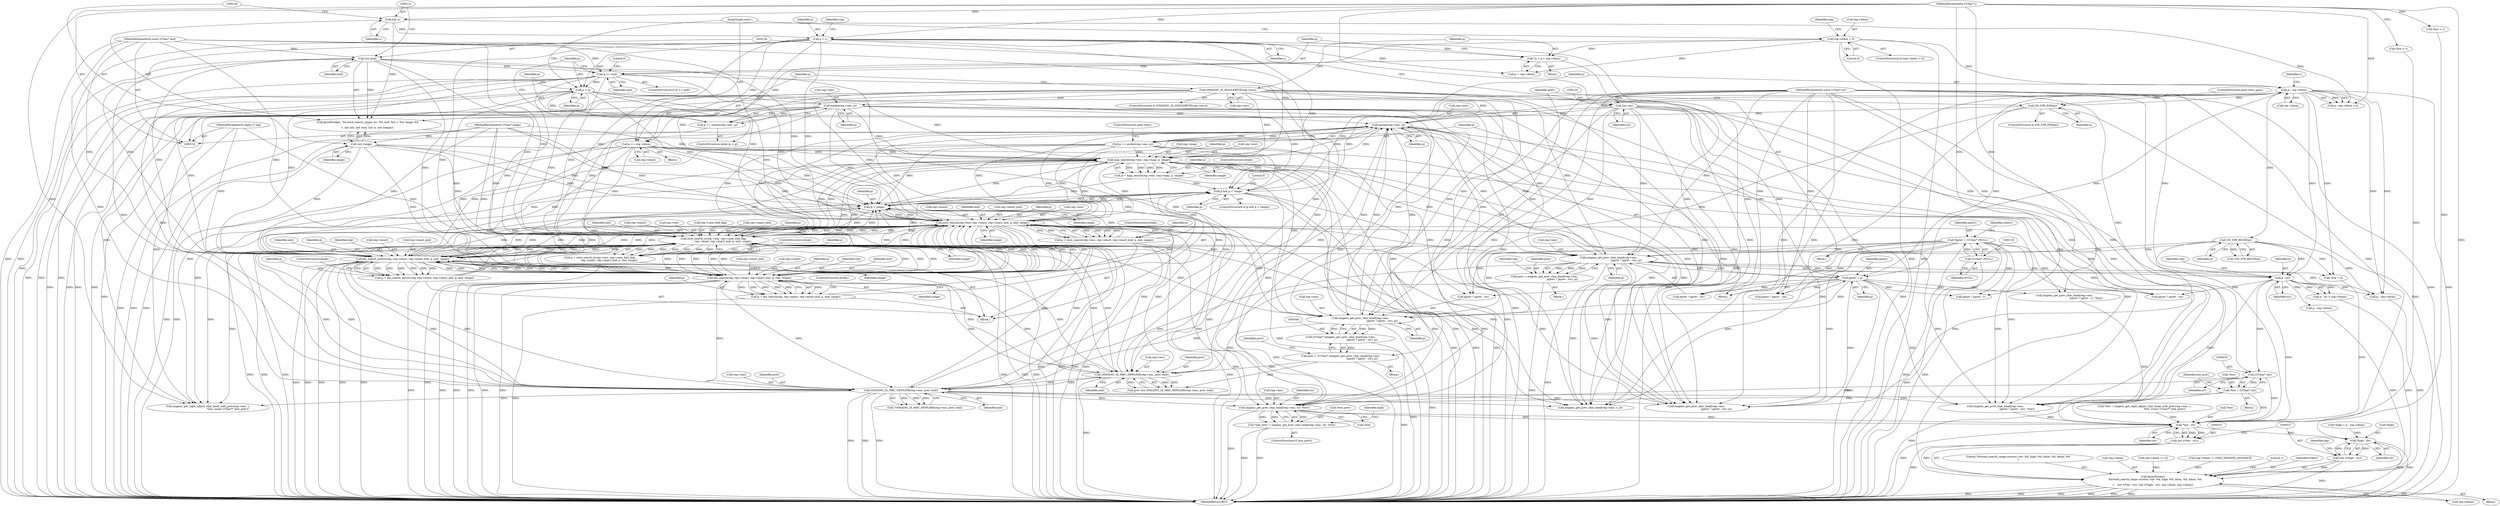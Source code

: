 digraph "0_oniguruma_b690371bbf97794b4a1d3f295d4fb9a8b05d402d@pointer" {
"1000429" [label="(Call,(UChar* )str)"];
"1000419" [label="(Call,p - str)"];
"1000279" [label="(Call,p - reg->dmin)"];
"1000271" [label="(Call,p && p < range)"];
"1000258" [label="(Call,p = map_search(reg->enc, reg->map, p, range))"];
"1000260" [label="(Call,map_search(reg->enc, reg->map, p, range))"];
"1000292" [label="(Call,enclen(reg->enc, p))"];
"1000193" [label="(Call,slow_search(reg->enc, reg->exact, reg->exact_end, p, end, range))"];
"1000179" [label="(Call,enclen(reg->enc, p))"];
"1000147" [label="(Call,ONIGENC_IS_SINGLEBYTE(reg->enc))"];
"1000174" [label="(Call,p < q)"];
"1000177" [label="(Call,p += enclen(reg->enc, p))"];
"1000136" [label="(Call,p = s)"];
"1000130" [label="(Call,(int )s)"];
"1000108" [label="(MethodParameterIn,UChar* s)"];
"1000168" [label="(Call,q >= end)"];
"1000160" [label="(Call,*q = p + reg->dmin)"];
"1000140" [label="(Call,reg->dmin > 0)"];
"1000127" [label="(Call,(int )end)"];
"1000107" [label="(MethodParameterIn,const UChar* end)"];
"1000210" [label="(Call,slow_search_ic(reg->enc, reg->case_fold_flag,\n                       reg->exact, reg->exact_end, p, end, range))"];
"1000245" [label="(Call,bm_search_notrev(reg, reg->exact, reg->exact_end, p, end, range))"];
"1000230" [label="(Call,bm_search(reg, reg->exact, reg->exact_end, p, end, range))"];
"1000105" [label="(MethodParameterIn,regex_t* reg)"];
"1000290" [label="(Call,p += enclen(reg->enc, p))"];
"1000152" [label="(Call,p += reg->dmin)"];
"1000328" [label="(Call,ONIGENC_IS_MBC_NEWLINE(reg->enc, prev, end))"];
"1000317" [label="(Call,onigenc_get_prev_char_head(reg->enc,\n                                            (pprev ? pprev : str), p))"];
"1000116" [label="(Call,*pprev = (UChar* )NULL)"];
"1000118" [label="(Call,(UChar* )NULL)"];
"1000287" [label="(Call,pprev = p)"];
"1000338" [label="(Call,ON_STR_END(p))"];
"1000345" [label="(Call,onigenc_get_prev_char_head(reg->enc,\n                                                     (pprev ? pprev : str), p))"];
"1000124" [label="(Call,(int )str)"];
"1000106" [label="(MethodParameterIn,const UChar* str)"];
"1000312" [label="(Call,ON_STR_BEGIN(p))"];
"1000315" [label="(Call,prev = onigenc_get_prev_char_head(reg->enc,\n                                            (pprev ? pprev : str), p))"];
"1000357" [label="(Call,ONIGENC_IS_MBC_NEWLINE(reg->enc, prev, end))"];
"1000341" [label="(Call,prev = (UChar* )onigenc_get_prev_char_head(reg->enc,\n                                                     (pprev ? pprev : str), p))"];
"1000343" [label="(Call,(UChar* )onigenc_get_prev_char_head(reg->enc,\n                                                     (pprev ? pprev : str), p))"];
"1000273" [label="(Call,p < range)"];
"1000208" [label="(Call,p = slow_search_ic(reg->enc, reg->case_fold_flag,\n                       reg->exact, reg->exact_end, p, end, range))"];
"1000228" [label="(Call,p = bm_search(reg, reg->exact, reg->exact_end, p, end, range))"];
"1000243" [label="(Call,p = bm_search_notrev(reg, reg->exact, reg->exact_end, p, end, range))"];
"1000191" [label="(Call,p = slow_search(reg->enc, reg->exact, reg->exact_end, p, end, range))"];
"1000133" [label="(Call,(int )range)"];
"1000109" [label="(MethodParameterIn,UChar* range)"];
"1000426" [label="(Call,*low = (UChar* )str)"];
"1000437" [label="(Call,onigenc_get_prev_char_head(reg->enc, str, *low))"];
"1000434" [label="(Call,*low_prev = onigenc_get_prev_char_head(reg->enc, str, *low))"];
"1000522" [label="(Call,*low - str)"];
"1000520" [label="(Call,(int )(*low - str))"];
"1000517" [label="(Call,fprintf(stderr,\n    \"forward_search_range success: low: %d, high: %d, dmin: %d, dmax: %d\n\",\n\t    (int )(*low - str), (int )(*high - str), reg->dmin, reg->dmax))"];
"1000528" [label="(Call,*high - str)"];
"1000526" [label="(Call,(int )(*high - str))"];
"1000108" [label="(MethodParameterIn,UChar* s)"];
"1000365" [label="(ControlStructure,goto retry_gate;)"];
"1000189" [label="(Block,)"];
"1000519" [label="(Literal,\"forward_search_range success: low: %d, high: %d, dmin: %d, dmax: %d\n\")"];
"1000382" [label="(Call,*low > s)"];
"1000109" [label="(MethodParameterIn,UChar* range)"];
"1000482" [label="(Call,onigenc_get_prev_char_head(reg->enc,\n                                                     (pprev ? pprev : s), *low))"];
"1000274" [label="(Identifier,p)"];
"1000117" [label="(Identifier,pprev)"];
"1000509" [label="(Call,*high = p - reg->dmin)"];
"1000243" [label="(Call,p = bm_search_notrev(reg, reg->exact, reg->exact_end, p, end, range))"];
"1000235" [label="(Call,reg->exact_end)"];
"1000340" [label="(Block,)"];
"1000197" [label="(Call,reg->exact)"];
"1000288" [label="(Identifier,pprev)"];
"1000533" [label="(Identifier,reg)"];
"1000120" [label="(Identifier,NULL)"];
"1000180" [label="(Call,reg->enc)"];
"1000449" [label="(Call,p - reg->dmax)"];
"1000127" [label="(Call,(int )end)"];
"1000526" [label="(Call,(int )(*high - str))"];
"1000293" [label="(Call,reg->enc)"];
"1000362" [label="(Identifier,end)"];
"1000230" [label="(Call,bm_search(reg, reg->exact, reg->exact_end, p, end, range))"];
"1000191" [label="(Call,p = slow_search(reg->enc, reg->exact, reg->exact_end, p, end, range))"];
"1000528" [label="(Call,*high - str)"];
"1000254" [label="(Identifier,end)"];
"1000137" [label="(Identifier,p)"];
"1000176" [label="(Identifier,q)"];
"1000345" [label="(Call,onigenc_get_prev_char_head(reg->enc,\n                                                     (pprev ? pprev : str), p))"];
"1000175" [label="(Identifier,p)"];
"1000161" [label="(Identifier,q)"];
"1000158" [label="(Block,)"];
"1000532" [label="(Call,reg->dmin)"];
"1000313" [label="(Identifier,p)"];
"1000403" [label="(Call,pprev ? pprev : str)"];
"1000271" [label="(Call,p && p < range)"];
"1000330" [label="(Identifier,reg)"];
"1000139" [label="(ControlStructure,if (reg->dmin > 0))"];
"1000122" [label="(Identifier,stderr)"];
"1000154" [label="(Call,reg->dmin)"];
"1000162" [label="(Call,p + reg->dmin)"];
"1000314" [label="(Block,)"];
"1000517" [label="(Call,fprintf(stderr,\n    \"forward_search_range success: low: %d, high: %d, dmin: %d, dmax: %d\n\",\n\t    (int )(*low - str), (int )(*high - str), reg->dmin, reg->dmax))"];
"1000153" [label="(Identifier,p)"];
"1000290" [label="(Call,p += enclen(reg->enc, p))"];
"1000285" [label="(Block,)"];
"1000361" [label="(Identifier,prev)"];
"1000433" [label="(Identifier,low_prev)"];
"1000116" [label="(Call,*pprev = (UChar* )NULL)"];
"1000226" [label="(ControlStructure,break;)"];
"1000542" [label="(MethodReturn,RET)"];
"1000206" [label="(ControlStructure,break;)"];
"1000418" [label="(Call,p - str < reg->dmax)"];
"1000437" [label="(Call,onigenc_get_prev_char_head(reg->enc, str, *low))"];
"1000455" [label="(Call,*low > s)"];
"1000204" [label="(Identifier,end)"];
"1000179" [label="(Call,enclen(reg->enc, p))"];
"1000421" [label="(Identifier,str)"];
"1000232" [label="(Call,reg->exact)"];
"1000435" [label="(Call,*low_prev)"];
"1000136" [label="(Call,p = s)"];
"1000297" [label="(ControlStructure,goto retry;)"];
"1000356" [label="(Identifier,prev)"];
"1000144" [label="(Literal,0)"];
"1000275" [label="(Identifier,range)"];
"1000205" [label="(Identifier,range)"];
"1000174" [label="(Call,p < q)"];
"1000253" [label="(Identifier,p)"];
"1000311" [label="(Call,!ON_STR_BEGIN(p))"];
"1000256" [label="(ControlStructure,break;)"];
"1000178" [label="(Identifier,p)"];
"1000118" [label="(Call,(UChar* )NULL)"];
"1000255" [label="(Identifier,range)"];
"1000173" [label="(ControlStructure,while (p < q))"];
"1000432" [label="(ControlStructure,if (low_prev))"];
"1000346" [label="(Call,reg->enc)"];
"1000531" [label="(Identifier,str)"];
"1000541" [label="(Literal,0)"];
"1000147" [label="(Call,ONIGENC_IS_SINGLEBYTE(reg->enc))"];
"1000434" [label="(Call,*low_prev = onigenc_get_prev_char_head(reg->enc, str, *low))"];
"1000389" [label="(Call,onigenc_get_prev_char_head(reg->enc, s, p))"];
"1000200" [label="(Call,reg->exact_end)"];
"1000349" [label="(Call,pprev ? pprev : str)"];
"1000246" [label="(Identifier,reg)"];
"1000238" [label="(Identifier,p)"];
"1000224" [label="(Identifier,end)"];
"1000172" [label="(Literal,0)"];
"1000259" [label="(Identifier,p)"];
"1000217" [label="(Call,reg->exact)"];
"1000499" [label="(Call,onigenc_get_prev_char_head(reg->enc,\n                                                     (pprev ? pprev : str), *low))"];
"1000231" [label="(Identifier,reg)"];
"1000353" [label="(Identifier,p)"];
"1000535" [label="(Call,reg->dmax)"];
"1000280" [label="(Identifier,p)"];
"1000209" [label="(Identifier,p)"];
"1000329" [label="(Call,reg->enc)"];
"1000357" [label="(Call,ONIGENC_IS_MBC_NEWLINE(reg->enc, prev, end))"];
"1000169" [label="(Identifier,q)"];
"1000160" [label="(Call,*q = p + reg->dmin)"];
"1000126" [label="(Identifier,str)"];
"1000132" [label="(Identifier,s)"];
"1000105" [label="(MethodParameterIn,regex_t* reg)"];
"1000140" [label="(Call,reg->dmin > 0)"];
"1000438" [label="(Call,reg->enc)"];
"1000292" [label="(Call,enclen(reg->enc, p))"];
"1000268" [label="(Identifier,range)"];
"1000130" [label="(Call,(int )s)"];
"1000184" [label="(JumpTarget,retry:)"];
"1000529" [label="(Call,*high)"];
"1000312" [label="(Call,ON_STR_BEGIN(p))"];
"1000142" [label="(Identifier,reg)"];
"1000463" [label="(Call,onigenc_get_right_adjust_char_head_with_prev(reg->enc, s,\n                                                 *low, (const UChar** )low_prev))"];
"1000279" [label="(Call,p - reg->dmin)"];
"1000355" [label="(Call,prev && ONIGENC_IS_MBC_NEWLINE(reg->enc, prev, end))"];
"1000244" [label="(Identifier,p)"];
"1000368" [label="(Call,reg->dmax == 0)"];
"1000106" [label="(MethodParameterIn,const UChar* str)"];
"1000486" [label="(Call,pprev ? pprev : s)"];
"1000151" [label="(Block,)"];
"1000332" [label="(Identifier,prev)"];
"1000315" [label="(Call,prev = onigenc_get_prev_char_head(reg->enc,\n                                            (pprev ? pprev : str), p))"];
"1000264" [label="(Call,reg->map)"];
"1000425" [label="(Block,)"];
"1000325" [label="(Identifier,p)"];
"1000270" [label="(ControlStructure,if (p && p < range))"];
"1000426" [label="(Call,*low = (UChar* )str)"];
"1000240" [label="(Identifier,range)"];
"1000133" [label="(Call,(int )range)"];
"1000113" [label="(Block,)"];
"1000141" [label="(Call,reg->dmin)"];
"1000193" [label="(Call,slow_search(reg->enc, reg->exact, reg->exact_end, p, end, range))"];
"1000431" [label="(Identifier,str)"];
"1000328" [label="(Call,ONIGENC_IS_MBC_NEWLINE(reg->enc, prev, end))"];
"1000511" [label="(Identifier,high)"];
"1000520" [label="(Call,(int )(*low - str))"];
"1000129" [label="(Identifier,end)"];
"1000276" [label="(Block,)"];
"1000411" [label="(Call,reg->dmax != ONIG_INFINITE_DISTANCE)"];
"1000208" [label="(Call,p = slow_search_ic(reg->enc, reg->case_fold_flag,\n                       reg->exact, reg->exact_end, p, end, range))"];
"1000342" [label="(Identifier,prev)"];
"1000419" [label="(Call,p - str)"];
"1000211" [label="(Call,reg->enc)"];
"1000272" [label="(Identifier,p)"];
"1000241" [label="(ControlStructure,break;)"];
"1000239" [label="(Identifier,end)"];
"1000192" [label="(Identifier,p)"];
"1000183" [label="(Identifier,p)"];
"1000210" [label="(Call,slow_search_ic(reg->enc, reg->case_fold_flag,\n                       reg->exact, reg->exact_end, p, end, range))"];
"1000317" [label="(Call,onigenc_get_prev_char_head(reg->enc,\n                                            (pprev ? pprev : str), p))"];
"1000442" [label="(Call,*low)"];
"1000107" [label="(MethodParameterIn,const UChar* end)"];
"1000214" [label="(Call,reg->case_fold_flag)"];
"1000203" [label="(Identifier,p)"];
"1000177" [label="(Call,p += enclen(reg->enc, p))"];
"1000423" [label="(Identifier,reg)"];
"1000296" [label="(Identifier,p)"];
"1000316" [label="(Identifier,prev)"];
"1000429" [label="(Call,(UChar* )str)"];
"1000460" [label="(Call,*low = onigenc_get_right_adjust_char_head_with_prev(reg->enc, s,\n                                                 *low, (const UChar** )low_prev))"];
"1000338" [label="(Call,ON_STR_END(p))"];
"1000146" [label="(ControlStructure,if (ONIGENC_IS_SINGLEBYTE(reg->enc)))"];
"1000399" [label="(Call,onigenc_get_prev_char_head(reg->enc,\n                                                 (pprev ? pprev : str), p))"];
"1000420" [label="(Identifier,p)"];
"1000503" [label="(Call,pprev ? pprev : str)"];
"1000327" [label="(Call,!ONIGENC_IS_MBC_NEWLINE(reg->enc, prev, end))"];
"1000343" [label="(Call,(UChar* )onigenc_get_prev_char_head(reg->enc,\n                                                     (pprev ? pprev : str), p))"];
"1000247" [label="(Call,reg->exact)"];
"1000138" [label="(Identifier,s)"];
"1000220" [label="(Call,reg->exact_end)"];
"1000539" [label="(Literal,1)"];
"1000267" [label="(Identifier,p)"];
"1000170" [label="(Identifier,end)"];
"1000291" [label="(Identifier,p)"];
"1000223" [label="(Identifier,p)"];
"1000278" [label="(Call,p - reg->dmin < s)"];
"1000167" [label="(ControlStructure,if (q >= end))"];
"1000333" [label="(Identifier,end)"];
"1000525" [label="(Identifier,str)"];
"1000194" [label="(Call,reg->enc)"];
"1000225" [label="(Identifier,range)"];
"1000124" [label="(Call,(int )str)"];
"1000284" [label="(Identifier,s)"];
"1000512" [label="(Call,p - reg->dmin)"];
"1000258" [label="(Call,p = map_search(reg->enc, reg->map, p, range))"];
"1000135" [label="(Identifier,range)"];
"1000260" [label="(Call,map_search(reg->enc, reg->map, p, range))"];
"1000427" [label="(Call,*low)"];
"1000522" [label="(Call,*low - str)"];
"1000168" [label="(Call,q >= end)"];
"1000152" [label="(Call,p += reg->dmin)"];
"1000318" [label="(Call,reg->enc)"];
"1000281" [label="(Call,reg->dmin)"];
"1000441" [label="(Identifier,str)"];
"1000269" [label="(ControlStructure,break;)"];
"1000287" [label="(Call,pprev = p)"];
"1000149" [label="(Identifier,reg)"];
"1000339" [label="(Identifier,p)"];
"1000228" [label="(Call,p = bm_search(reg, reg->exact, reg->exact_end, p, end, range))"];
"1000273" [label="(Call,p < range)"];
"1000289" [label="(Identifier,p)"];
"1000358" [label="(Call,reg->enc)"];
"1000337" [label="(ControlStructure,if (ON_STR_END(p)))"];
"1000261" [label="(Call,reg->enc)"];
"1000321" [label="(Call,pprev ? pprev : str)"];
"1000341" [label="(Call,prev = (UChar* )onigenc_get_prev_char_head(reg->enc,\n                                                     (pprev ? pprev : str), p))"];
"1000245" [label="(Call,bm_search_notrev(reg, reg->exact, reg->exact_end, p, end, range))"];
"1000518" [label="(Identifier,stderr)"];
"1000250" [label="(Call,reg->exact_end)"];
"1000148" [label="(Call,reg->enc)"];
"1000523" [label="(Call,*low)"];
"1000229" [label="(Identifier,p)"];
"1000374" [label="(Call,*low = p)"];
"1000121" [label="(Call,fprintf(stderr, \"forward_search_range: str: %d, end: %d, s: %d, range: %d\n\",\n\t  (int )str, (int )end, (int )s, (int )range))"];
"1000429" -> "1000426"  [label="AST: "];
"1000429" -> "1000431"  [label="CFG: "];
"1000430" -> "1000429"  [label="AST: "];
"1000431" -> "1000429"  [label="AST: "];
"1000426" -> "1000429"  [label="CFG: "];
"1000429" -> "1000426"  [label="DDG: "];
"1000419" -> "1000429"  [label="DDG: "];
"1000106" -> "1000429"  [label="DDG: "];
"1000429" -> "1000437"  [label="DDG: "];
"1000429" -> "1000522"  [label="DDG: "];
"1000419" -> "1000418"  [label="AST: "];
"1000419" -> "1000421"  [label="CFG: "];
"1000420" -> "1000419"  [label="AST: "];
"1000421" -> "1000419"  [label="AST: "];
"1000423" -> "1000419"  [label="CFG: "];
"1000419" -> "1000418"  [label="DDG: "];
"1000419" -> "1000418"  [label="DDG: "];
"1000279" -> "1000419"  [label="DDG: "];
"1000312" -> "1000419"  [label="DDG: "];
"1000317" -> "1000419"  [label="DDG: "];
"1000124" -> "1000419"  [label="DDG: "];
"1000106" -> "1000419"  [label="DDG: "];
"1000419" -> "1000449"  [label="DDG: "];
"1000419" -> "1000499"  [label="DDG: "];
"1000419" -> "1000503"  [label="DDG: "];
"1000419" -> "1000512"  [label="DDG: "];
"1000419" -> "1000522"  [label="DDG: "];
"1000279" -> "1000278"  [label="AST: "];
"1000279" -> "1000281"  [label="CFG: "];
"1000280" -> "1000279"  [label="AST: "];
"1000281" -> "1000279"  [label="AST: "];
"1000284" -> "1000279"  [label="CFG: "];
"1000279" -> "1000542"  [label="DDG: "];
"1000279" -> "1000278"  [label="DDG: "];
"1000279" -> "1000278"  [label="DDG: "];
"1000271" -> "1000279"  [label="DDG: "];
"1000140" -> "1000279"  [label="DDG: "];
"1000279" -> "1000287"  [label="DDG: "];
"1000279" -> "1000292"  [label="DDG: "];
"1000279" -> "1000312"  [label="DDG: "];
"1000279" -> "1000338"  [label="DDG: "];
"1000279" -> "1000374"  [label="DDG: "];
"1000279" -> "1000389"  [label="DDG: "];
"1000279" -> "1000399"  [label="DDG: "];
"1000279" -> "1000512"  [label="DDG: "];
"1000279" -> "1000512"  [label="DDG: "];
"1000271" -> "1000270"  [label="AST: "];
"1000271" -> "1000272"  [label="CFG: "];
"1000271" -> "1000273"  [label="CFG: "];
"1000272" -> "1000271"  [label="AST: "];
"1000273" -> "1000271"  [label="AST: "];
"1000280" -> "1000271"  [label="CFG: "];
"1000541" -> "1000271"  [label="CFG: "];
"1000271" -> "1000542"  [label="DDG: "];
"1000271" -> "1000542"  [label="DDG: "];
"1000271" -> "1000542"  [label="DDG: "];
"1000258" -> "1000271"  [label="DDG: "];
"1000290" -> "1000271"  [label="DDG: "];
"1000208" -> "1000271"  [label="DDG: "];
"1000228" -> "1000271"  [label="DDG: "];
"1000273" -> "1000271"  [label="DDG: "];
"1000273" -> "1000271"  [label="DDG: "];
"1000152" -> "1000271"  [label="DDG: "];
"1000243" -> "1000271"  [label="DDG: "];
"1000191" -> "1000271"  [label="DDG: "];
"1000136" -> "1000271"  [label="DDG: "];
"1000174" -> "1000271"  [label="DDG: "];
"1000258" -> "1000189"  [label="AST: "];
"1000258" -> "1000260"  [label="CFG: "];
"1000259" -> "1000258"  [label="AST: "];
"1000260" -> "1000258"  [label="AST: "];
"1000269" -> "1000258"  [label="CFG: "];
"1000258" -> "1000542"  [label="DDG: "];
"1000260" -> "1000258"  [label="DDG: "];
"1000260" -> "1000258"  [label="DDG: "];
"1000260" -> "1000258"  [label="DDG: "];
"1000260" -> "1000258"  [label="DDG: "];
"1000258" -> "1000273"  [label="DDG: "];
"1000260" -> "1000268"  [label="CFG: "];
"1000261" -> "1000260"  [label="AST: "];
"1000264" -> "1000260"  [label="AST: "];
"1000267" -> "1000260"  [label="AST: "];
"1000268" -> "1000260"  [label="AST: "];
"1000260" -> "1000542"  [label="DDG: "];
"1000260" -> "1000542"  [label="DDG: "];
"1000260" -> "1000542"  [label="DDG: "];
"1000260" -> "1000193"  [label="DDG: "];
"1000260" -> "1000210"  [label="DDG: "];
"1000260" -> "1000230"  [label="DDG: "];
"1000260" -> "1000245"  [label="DDG: "];
"1000292" -> "1000260"  [label="DDG: "];
"1000179" -> "1000260"  [label="DDG: "];
"1000147" -> "1000260"  [label="DDG: "];
"1000290" -> "1000260"  [label="DDG: "];
"1000152" -> "1000260"  [label="DDG: "];
"1000136" -> "1000260"  [label="DDG: "];
"1000174" -> "1000260"  [label="DDG: "];
"1000210" -> "1000260"  [label="DDG: "];
"1000273" -> "1000260"  [label="DDG: "];
"1000245" -> "1000260"  [label="DDG: "];
"1000230" -> "1000260"  [label="DDG: "];
"1000133" -> "1000260"  [label="DDG: "];
"1000193" -> "1000260"  [label="DDG: "];
"1000109" -> "1000260"  [label="DDG: "];
"1000260" -> "1000273"  [label="DDG: "];
"1000260" -> "1000292"  [label="DDG: "];
"1000260" -> "1000317"  [label="DDG: "];
"1000260" -> "1000345"  [label="DDG: "];
"1000260" -> "1000389"  [label="DDG: "];
"1000260" -> "1000399"  [label="DDG: "];
"1000260" -> "1000437"  [label="DDG: "];
"1000260" -> "1000463"  [label="DDG: "];
"1000260" -> "1000499"  [label="DDG: "];
"1000292" -> "1000290"  [label="AST: "];
"1000292" -> "1000296"  [label="CFG: "];
"1000293" -> "1000292"  [label="AST: "];
"1000296" -> "1000292"  [label="AST: "];
"1000290" -> "1000292"  [label="CFG: "];
"1000292" -> "1000542"  [label="DDG: "];
"1000292" -> "1000193"  [label="DDG: "];
"1000292" -> "1000210"  [label="DDG: "];
"1000292" -> "1000290"  [label="DDG: "];
"1000292" -> "1000290"  [label="DDG: "];
"1000193" -> "1000292"  [label="DDG: "];
"1000179" -> "1000292"  [label="DDG: "];
"1000147" -> "1000292"  [label="DDG: "];
"1000210" -> "1000292"  [label="DDG: "];
"1000357" -> "1000292"  [label="DDG: "];
"1000328" -> "1000292"  [label="DDG: "];
"1000345" -> "1000292"  [label="DDG: "];
"1000345" -> "1000292"  [label="DDG: "];
"1000338" -> "1000292"  [label="DDG: "];
"1000317" -> "1000292"  [label="DDG: "];
"1000292" -> "1000317"  [label="DDG: "];
"1000292" -> "1000345"  [label="DDG: "];
"1000292" -> "1000389"  [label="DDG: "];
"1000292" -> "1000399"  [label="DDG: "];
"1000292" -> "1000437"  [label="DDG: "];
"1000292" -> "1000463"  [label="DDG: "];
"1000292" -> "1000499"  [label="DDG: "];
"1000193" -> "1000191"  [label="AST: "];
"1000193" -> "1000205"  [label="CFG: "];
"1000194" -> "1000193"  [label="AST: "];
"1000197" -> "1000193"  [label="AST: "];
"1000200" -> "1000193"  [label="AST: "];
"1000203" -> "1000193"  [label="AST: "];
"1000204" -> "1000193"  [label="AST: "];
"1000205" -> "1000193"  [label="AST: "];
"1000191" -> "1000193"  [label="CFG: "];
"1000193" -> "1000542"  [label="DDG: "];
"1000193" -> "1000542"  [label="DDG: "];
"1000193" -> "1000542"  [label="DDG: "];
"1000193" -> "1000542"  [label="DDG: "];
"1000193" -> "1000542"  [label="DDG: "];
"1000193" -> "1000191"  [label="DDG: "];
"1000193" -> "1000191"  [label="DDG: "];
"1000193" -> "1000191"  [label="DDG: "];
"1000193" -> "1000191"  [label="DDG: "];
"1000193" -> "1000191"  [label="DDG: "];
"1000193" -> "1000191"  [label="DDG: "];
"1000179" -> "1000193"  [label="DDG: "];
"1000147" -> "1000193"  [label="DDG: "];
"1000210" -> "1000193"  [label="DDG: "];
"1000210" -> "1000193"  [label="DDG: "];
"1000210" -> "1000193"  [label="DDG: "];
"1000210" -> "1000193"  [label="DDG: "];
"1000245" -> "1000193"  [label="DDG: "];
"1000245" -> "1000193"  [label="DDG: "];
"1000245" -> "1000193"  [label="DDG: "];
"1000245" -> "1000193"  [label="DDG: "];
"1000230" -> "1000193"  [label="DDG: "];
"1000230" -> "1000193"  [label="DDG: "];
"1000230" -> "1000193"  [label="DDG: "];
"1000230" -> "1000193"  [label="DDG: "];
"1000290" -> "1000193"  [label="DDG: "];
"1000152" -> "1000193"  [label="DDG: "];
"1000136" -> "1000193"  [label="DDG: "];
"1000174" -> "1000193"  [label="DDG: "];
"1000328" -> "1000193"  [label="DDG: "];
"1000127" -> "1000193"  [label="DDG: "];
"1000357" -> "1000193"  [label="DDG: "];
"1000168" -> "1000193"  [label="DDG: "];
"1000107" -> "1000193"  [label="DDG: "];
"1000273" -> "1000193"  [label="DDG: "];
"1000133" -> "1000193"  [label="DDG: "];
"1000109" -> "1000193"  [label="DDG: "];
"1000193" -> "1000210"  [label="DDG: "];
"1000193" -> "1000210"  [label="DDG: "];
"1000193" -> "1000210"  [label="DDG: "];
"1000193" -> "1000210"  [label="DDG: "];
"1000193" -> "1000230"  [label="DDG: "];
"1000193" -> "1000230"  [label="DDG: "];
"1000193" -> "1000230"  [label="DDG: "];
"1000193" -> "1000230"  [label="DDG: "];
"1000193" -> "1000245"  [label="DDG: "];
"1000193" -> "1000245"  [label="DDG: "];
"1000193" -> "1000245"  [label="DDG: "];
"1000193" -> "1000245"  [label="DDG: "];
"1000193" -> "1000273"  [label="DDG: "];
"1000193" -> "1000317"  [label="DDG: "];
"1000193" -> "1000328"  [label="DDG: "];
"1000193" -> "1000345"  [label="DDG: "];
"1000193" -> "1000357"  [label="DDG: "];
"1000193" -> "1000389"  [label="DDG: "];
"1000193" -> "1000399"  [label="DDG: "];
"1000193" -> "1000437"  [label="DDG: "];
"1000193" -> "1000463"  [label="DDG: "];
"1000193" -> "1000499"  [label="DDG: "];
"1000179" -> "1000177"  [label="AST: "];
"1000179" -> "1000183"  [label="CFG: "];
"1000180" -> "1000179"  [label="AST: "];
"1000183" -> "1000179"  [label="AST: "];
"1000177" -> "1000179"  [label="CFG: "];
"1000179" -> "1000542"  [label="DDG: "];
"1000179" -> "1000177"  [label="DDG: "];
"1000179" -> "1000177"  [label="DDG: "];
"1000147" -> "1000179"  [label="DDG: "];
"1000174" -> "1000179"  [label="DDG: "];
"1000179" -> "1000210"  [label="DDG: "];
"1000179" -> "1000317"  [label="DDG: "];
"1000179" -> "1000345"  [label="DDG: "];
"1000179" -> "1000389"  [label="DDG: "];
"1000179" -> "1000399"  [label="DDG: "];
"1000179" -> "1000437"  [label="DDG: "];
"1000179" -> "1000463"  [label="DDG: "];
"1000179" -> "1000499"  [label="DDG: "];
"1000147" -> "1000146"  [label="AST: "];
"1000147" -> "1000148"  [label="CFG: "];
"1000148" -> "1000147"  [label="AST: "];
"1000153" -> "1000147"  [label="CFG: "];
"1000161" -> "1000147"  [label="CFG: "];
"1000147" -> "1000542"  [label="DDG: "];
"1000147" -> "1000542"  [label="DDG: "];
"1000147" -> "1000210"  [label="DDG: "];
"1000147" -> "1000317"  [label="DDG: "];
"1000147" -> "1000345"  [label="DDG: "];
"1000147" -> "1000389"  [label="DDG: "];
"1000147" -> "1000399"  [label="DDG: "];
"1000147" -> "1000437"  [label="DDG: "];
"1000147" -> "1000463"  [label="DDG: "];
"1000147" -> "1000499"  [label="DDG: "];
"1000174" -> "1000173"  [label="AST: "];
"1000174" -> "1000176"  [label="CFG: "];
"1000175" -> "1000174"  [label="AST: "];
"1000176" -> "1000174"  [label="AST: "];
"1000178" -> "1000174"  [label="CFG: "];
"1000184" -> "1000174"  [label="CFG: "];
"1000174" -> "1000542"  [label="DDG: "];
"1000174" -> "1000542"  [label="DDG: "];
"1000177" -> "1000174"  [label="DDG: "];
"1000136" -> "1000174"  [label="DDG: "];
"1000168" -> "1000174"  [label="DDG: "];
"1000174" -> "1000210"  [label="DDG: "];
"1000174" -> "1000230"  [label="DDG: "];
"1000174" -> "1000245"  [label="DDG: "];
"1000174" -> "1000273"  [label="DDG: "];
"1000177" -> "1000173"  [label="AST: "];
"1000178" -> "1000177"  [label="AST: "];
"1000175" -> "1000177"  [label="CFG: "];
"1000177" -> "1000542"  [label="DDG: "];
"1000136" -> "1000113"  [label="AST: "];
"1000136" -> "1000138"  [label="CFG: "];
"1000137" -> "1000136"  [label="AST: "];
"1000138" -> "1000136"  [label="AST: "];
"1000142" -> "1000136"  [label="CFG: "];
"1000136" -> "1000542"  [label="DDG: "];
"1000130" -> "1000136"  [label="DDG: "];
"1000108" -> "1000136"  [label="DDG: "];
"1000136" -> "1000152"  [label="DDG: "];
"1000136" -> "1000160"  [label="DDG: "];
"1000136" -> "1000162"  [label="DDG: "];
"1000136" -> "1000210"  [label="DDG: "];
"1000136" -> "1000230"  [label="DDG: "];
"1000136" -> "1000245"  [label="DDG: "];
"1000136" -> "1000273"  [label="DDG: "];
"1000130" -> "1000121"  [label="AST: "];
"1000130" -> "1000132"  [label="CFG: "];
"1000131" -> "1000130"  [label="AST: "];
"1000132" -> "1000130"  [label="AST: "];
"1000134" -> "1000130"  [label="CFG: "];
"1000130" -> "1000121"  [label="DDG: "];
"1000108" -> "1000130"  [label="DDG: "];
"1000130" -> "1000278"  [label="DDG: "];
"1000108" -> "1000104"  [label="AST: "];
"1000108" -> "1000542"  [label="DDG: "];
"1000108" -> "1000278"  [label="DDG: "];
"1000108" -> "1000382"  [label="DDG: "];
"1000108" -> "1000389"  [label="DDG: "];
"1000108" -> "1000455"  [label="DDG: "];
"1000108" -> "1000463"  [label="DDG: "];
"1000108" -> "1000482"  [label="DDG: "];
"1000108" -> "1000486"  [label="DDG: "];
"1000168" -> "1000167"  [label="AST: "];
"1000168" -> "1000170"  [label="CFG: "];
"1000169" -> "1000168"  [label="AST: "];
"1000170" -> "1000168"  [label="AST: "];
"1000172" -> "1000168"  [label="CFG: "];
"1000175" -> "1000168"  [label="CFG: "];
"1000168" -> "1000542"  [label="DDG: "];
"1000168" -> "1000542"  [label="DDG: "];
"1000168" -> "1000542"  [label="DDG: "];
"1000160" -> "1000168"  [label="DDG: "];
"1000127" -> "1000168"  [label="DDG: "];
"1000107" -> "1000168"  [label="DDG: "];
"1000168" -> "1000210"  [label="DDG: "];
"1000168" -> "1000230"  [label="DDG: "];
"1000168" -> "1000245"  [label="DDG: "];
"1000168" -> "1000328"  [label="DDG: "];
"1000168" -> "1000357"  [label="DDG: "];
"1000160" -> "1000158"  [label="AST: "];
"1000160" -> "1000162"  [label="CFG: "];
"1000161" -> "1000160"  [label="AST: "];
"1000162" -> "1000160"  [label="AST: "];
"1000169" -> "1000160"  [label="CFG: "];
"1000160" -> "1000542"  [label="DDG: "];
"1000140" -> "1000160"  [label="DDG: "];
"1000140" -> "1000139"  [label="AST: "];
"1000140" -> "1000144"  [label="CFG: "];
"1000141" -> "1000140"  [label="AST: "];
"1000144" -> "1000140"  [label="AST: "];
"1000149" -> "1000140"  [label="CFG: "];
"1000184" -> "1000140"  [label="CFG: "];
"1000140" -> "1000542"  [label="DDG: "];
"1000140" -> "1000542"  [label="DDG: "];
"1000140" -> "1000152"  [label="DDG: "];
"1000140" -> "1000162"  [label="DDG: "];
"1000127" -> "1000121"  [label="AST: "];
"1000127" -> "1000129"  [label="CFG: "];
"1000128" -> "1000127"  [label="AST: "];
"1000129" -> "1000127"  [label="AST: "];
"1000131" -> "1000127"  [label="CFG: "];
"1000127" -> "1000542"  [label="DDG: "];
"1000127" -> "1000121"  [label="DDG: "];
"1000107" -> "1000127"  [label="DDG: "];
"1000127" -> "1000210"  [label="DDG: "];
"1000127" -> "1000230"  [label="DDG: "];
"1000127" -> "1000245"  [label="DDG: "];
"1000127" -> "1000328"  [label="DDG: "];
"1000127" -> "1000357"  [label="DDG: "];
"1000107" -> "1000104"  [label="AST: "];
"1000107" -> "1000542"  [label="DDG: "];
"1000107" -> "1000210"  [label="DDG: "];
"1000107" -> "1000230"  [label="DDG: "];
"1000107" -> "1000245"  [label="DDG: "];
"1000107" -> "1000328"  [label="DDG: "];
"1000107" -> "1000357"  [label="DDG: "];
"1000210" -> "1000208"  [label="AST: "];
"1000210" -> "1000225"  [label="CFG: "];
"1000211" -> "1000210"  [label="AST: "];
"1000214" -> "1000210"  [label="AST: "];
"1000217" -> "1000210"  [label="AST: "];
"1000220" -> "1000210"  [label="AST: "];
"1000223" -> "1000210"  [label="AST: "];
"1000224" -> "1000210"  [label="AST: "];
"1000225" -> "1000210"  [label="AST: "];
"1000208" -> "1000210"  [label="CFG: "];
"1000210" -> "1000542"  [label="DDG: "];
"1000210" -> "1000542"  [label="DDG: "];
"1000210" -> "1000542"  [label="DDG: "];
"1000210" -> "1000542"  [label="DDG: "];
"1000210" -> "1000542"  [label="DDG: "];
"1000210" -> "1000542"  [label="DDG: "];
"1000210" -> "1000208"  [label="DDG: "];
"1000210" -> "1000208"  [label="DDG: "];
"1000210" -> "1000208"  [label="DDG: "];
"1000210" -> "1000208"  [label="DDG: "];
"1000210" -> "1000208"  [label="DDG: "];
"1000210" -> "1000208"  [label="DDG: "];
"1000210" -> "1000208"  [label="DDG: "];
"1000245" -> "1000210"  [label="DDG: "];
"1000245" -> "1000210"  [label="DDG: "];
"1000245" -> "1000210"  [label="DDG: "];
"1000245" -> "1000210"  [label="DDG: "];
"1000230" -> "1000210"  [label="DDG: "];
"1000230" -> "1000210"  [label="DDG: "];
"1000230" -> "1000210"  [label="DDG: "];
"1000230" -> "1000210"  [label="DDG: "];
"1000290" -> "1000210"  [label="DDG: "];
"1000152" -> "1000210"  [label="DDG: "];
"1000328" -> "1000210"  [label="DDG: "];
"1000357" -> "1000210"  [label="DDG: "];
"1000273" -> "1000210"  [label="DDG: "];
"1000133" -> "1000210"  [label="DDG: "];
"1000109" -> "1000210"  [label="DDG: "];
"1000210" -> "1000230"  [label="DDG: "];
"1000210" -> "1000230"  [label="DDG: "];
"1000210" -> "1000230"  [label="DDG: "];
"1000210" -> "1000230"  [label="DDG: "];
"1000210" -> "1000245"  [label="DDG: "];
"1000210" -> "1000245"  [label="DDG: "];
"1000210" -> "1000245"  [label="DDG: "];
"1000210" -> "1000245"  [label="DDG: "];
"1000210" -> "1000273"  [label="DDG: "];
"1000210" -> "1000317"  [label="DDG: "];
"1000210" -> "1000328"  [label="DDG: "];
"1000210" -> "1000345"  [label="DDG: "];
"1000210" -> "1000357"  [label="DDG: "];
"1000210" -> "1000389"  [label="DDG: "];
"1000210" -> "1000399"  [label="DDG: "];
"1000210" -> "1000437"  [label="DDG: "];
"1000210" -> "1000463"  [label="DDG: "];
"1000210" -> "1000499"  [label="DDG: "];
"1000245" -> "1000243"  [label="AST: "];
"1000245" -> "1000255"  [label="CFG: "];
"1000246" -> "1000245"  [label="AST: "];
"1000247" -> "1000245"  [label="AST: "];
"1000250" -> "1000245"  [label="AST: "];
"1000253" -> "1000245"  [label="AST: "];
"1000254" -> "1000245"  [label="AST: "];
"1000255" -> "1000245"  [label="AST: "];
"1000243" -> "1000245"  [label="CFG: "];
"1000245" -> "1000542"  [label="DDG: "];
"1000245" -> "1000542"  [label="DDG: "];
"1000245" -> "1000542"  [label="DDG: "];
"1000245" -> "1000542"  [label="DDG: "];
"1000245" -> "1000542"  [label="DDG: "];
"1000245" -> "1000230"  [label="DDG: "];
"1000245" -> "1000230"  [label="DDG: "];
"1000245" -> "1000230"  [label="DDG: "];
"1000245" -> "1000230"  [label="DDG: "];
"1000245" -> "1000230"  [label="DDG: "];
"1000245" -> "1000243"  [label="DDG: "];
"1000245" -> "1000243"  [label="DDG: "];
"1000245" -> "1000243"  [label="DDG: "];
"1000245" -> "1000243"  [label="DDG: "];
"1000245" -> "1000243"  [label="DDG: "];
"1000245" -> "1000243"  [label="DDG: "];
"1000230" -> "1000245"  [label="DDG: "];
"1000230" -> "1000245"  [label="DDG: "];
"1000230" -> "1000245"  [label="DDG: "];
"1000230" -> "1000245"  [label="DDG: "];
"1000230" -> "1000245"  [label="DDG: "];
"1000105" -> "1000245"  [label="DDG: "];
"1000290" -> "1000245"  [label="DDG: "];
"1000152" -> "1000245"  [label="DDG: "];
"1000328" -> "1000245"  [label="DDG: "];
"1000357" -> "1000245"  [label="DDG: "];
"1000273" -> "1000245"  [label="DDG: "];
"1000133" -> "1000245"  [label="DDG: "];
"1000109" -> "1000245"  [label="DDG: "];
"1000245" -> "1000273"  [label="DDG: "];
"1000245" -> "1000328"  [label="DDG: "];
"1000245" -> "1000357"  [label="DDG: "];
"1000230" -> "1000228"  [label="AST: "];
"1000230" -> "1000240"  [label="CFG: "];
"1000231" -> "1000230"  [label="AST: "];
"1000232" -> "1000230"  [label="AST: "];
"1000235" -> "1000230"  [label="AST: "];
"1000238" -> "1000230"  [label="AST: "];
"1000239" -> "1000230"  [label="AST: "];
"1000240" -> "1000230"  [label="AST: "];
"1000228" -> "1000230"  [label="CFG: "];
"1000230" -> "1000542"  [label="DDG: "];
"1000230" -> "1000542"  [label="DDG: "];
"1000230" -> "1000542"  [label="DDG: "];
"1000230" -> "1000542"  [label="DDG: "];
"1000230" -> "1000542"  [label="DDG: "];
"1000230" -> "1000228"  [label="DDG: "];
"1000230" -> "1000228"  [label="DDG: "];
"1000230" -> "1000228"  [label="DDG: "];
"1000230" -> "1000228"  [label="DDG: "];
"1000230" -> "1000228"  [label="DDG: "];
"1000230" -> "1000228"  [label="DDG: "];
"1000105" -> "1000230"  [label="DDG: "];
"1000290" -> "1000230"  [label="DDG: "];
"1000152" -> "1000230"  [label="DDG: "];
"1000328" -> "1000230"  [label="DDG: "];
"1000357" -> "1000230"  [label="DDG: "];
"1000273" -> "1000230"  [label="DDG: "];
"1000133" -> "1000230"  [label="DDG: "];
"1000109" -> "1000230"  [label="DDG: "];
"1000230" -> "1000273"  [label="DDG: "];
"1000230" -> "1000328"  [label="DDG: "];
"1000230" -> "1000357"  [label="DDG: "];
"1000105" -> "1000104"  [label="AST: "];
"1000105" -> "1000542"  [label="DDG: "];
"1000290" -> "1000285"  [label="AST: "];
"1000291" -> "1000290"  [label="AST: "];
"1000297" -> "1000290"  [label="CFG: "];
"1000290" -> "1000542"  [label="DDG: "];
"1000290" -> "1000273"  [label="DDG: "];
"1000152" -> "1000151"  [label="AST: "];
"1000152" -> "1000154"  [label="CFG: "];
"1000153" -> "1000152"  [label="AST: "];
"1000154" -> "1000152"  [label="AST: "];
"1000184" -> "1000152"  [label="CFG: "];
"1000152" -> "1000542"  [label="DDG: "];
"1000152" -> "1000273"  [label="DDG: "];
"1000328" -> "1000327"  [label="AST: "];
"1000328" -> "1000333"  [label="CFG: "];
"1000329" -> "1000328"  [label="AST: "];
"1000332" -> "1000328"  [label="AST: "];
"1000333" -> "1000328"  [label="AST: "];
"1000327" -> "1000328"  [label="CFG: "];
"1000328" -> "1000542"  [label="DDG: "];
"1000328" -> "1000542"  [label="DDG: "];
"1000328" -> "1000542"  [label="DDG: "];
"1000328" -> "1000327"  [label="DDG: "];
"1000328" -> "1000327"  [label="DDG: "];
"1000328" -> "1000327"  [label="DDG: "];
"1000317" -> "1000328"  [label="DDG: "];
"1000315" -> "1000328"  [label="DDG: "];
"1000357" -> "1000328"  [label="DDG: "];
"1000328" -> "1000357"  [label="DDG: "];
"1000328" -> "1000389"  [label="DDG: "];
"1000328" -> "1000399"  [label="DDG: "];
"1000328" -> "1000437"  [label="DDG: "];
"1000328" -> "1000463"  [label="DDG: "];
"1000328" -> "1000499"  [label="DDG: "];
"1000317" -> "1000315"  [label="AST: "];
"1000317" -> "1000325"  [label="CFG: "];
"1000318" -> "1000317"  [label="AST: "];
"1000321" -> "1000317"  [label="AST: "];
"1000325" -> "1000317"  [label="AST: "];
"1000315" -> "1000317"  [label="CFG: "];
"1000317" -> "1000542"  [label="DDG: "];
"1000317" -> "1000287"  [label="DDG: "];
"1000317" -> "1000315"  [label="DDG: "];
"1000317" -> "1000315"  [label="DDG: "];
"1000317" -> "1000315"  [label="DDG: "];
"1000116" -> "1000317"  [label="DDG: "];
"1000287" -> "1000317"  [label="DDG: "];
"1000124" -> "1000317"  [label="DDG: "];
"1000106" -> "1000317"  [label="DDG: "];
"1000312" -> "1000317"  [label="DDG: "];
"1000317" -> "1000374"  [label="DDG: "];
"1000317" -> "1000389"  [label="DDG: "];
"1000317" -> "1000399"  [label="DDG: "];
"1000317" -> "1000512"  [label="DDG: "];
"1000116" -> "1000113"  [label="AST: "];
"1000116" -> "1000118"  [label="CFG: "];
"1000117" -> "1000116"  [label="AST: "];
"1000118" -> "1000116"  [label="AST: "];
"1000122" -> "1000116"  [label="CFG: "];
"1000116" -> "1000542"  [label="DDG: "];
"1000116" -> "1000542"  [label="DDG: "];
"1000118" -> "1000116"  [label="DDG: "];
"1000116" -> "1000321"  [label="DDG: "];
"1000116" -> "1000345"  [label="DDG: "];
"1000116" -> "1000349"  [label="DDG: "];
"1000116" -> "1000399"  [label="DDG: "];
"1000116" -> "1000403"  [label="DDG: "];
"1000116" -> "1000482"  [label="DDG: "];
"1000116" -> "1000486"  [label="DDG: "];
"1000116" -> "1000499"  [label="DDG: "];
"1000116" -> "1000503"  [label="DDG: "];
"1000118" -> "1000120"  [label="CFG: "];
"1000119" -> "1000118"  [label="AST: "];
"1000120" -> "1000118"  [label="AST: "];
"1000118" -> "1000542"  [label="DDG: "];
"1000287" -> "1000285"  [label="AST: "];
"1000287" -> "1000289"  [label="CFG: "];
"1000288" -> "1000287"  [label="AST: "];
"1000289" -> "1000287"  [label="AST: "];
"1000291" -> "1000287"  [label="CFG: "];
"1000287" -> "1000542"  [label="DDG: "];
"1000338" -> "1000287"  [label="DDG: "];
"1000345" -> "1000287"  [label="DDG: "];
"1000287" -> "1000321"  [label="DDG: "];
"1000287" -> "1000345"  [label="DDG: "];
"1000287" -> "1000349"  [label="DDG: "];
"1000287" -> "1000399"  [label="DDG: "];
"1000287" -> "1000403"  [label="DDG: "];
"1000287" -> "1000482"  [label="DDG: "];
"1000287" -> "1000486"  [label="DDG: "];
"1000287" -> "1000499"  [label="DDG: "];
"1000287" -> "1000503"  [label="DDG: "];
"1000338" -> "1000337"  [label="AST: "];
"1000338" -> "1000339"  [label="CFG: "];
"1000339" -> "1000338"  [label="AST: "];
"1000342" -> "1000338"  [label="CFG: "];
"1000365" -> "1000338"  [label="CFG: "];
"1000338" -> "1000542"  [label="DDG: "];
"1000338" -> "1000345"  [label="DDG: "];
"1000345" -> "1000343"  [label="AST: "];
"1000345" -> "1000353"  [label="CFG: "];
"1000346" -> "1000345"  [label="AST: "];
"1000349" -> "1000345"  [label="AST: "];
"1000353" -> "1000345"  [label="AST: "];
"1000343" -> "1000345"  [label="CFG: "];
"1000345" -> "1000542"  [label="DDG: "];
"1000345" -> "1000343"  [label="DDG: "];
"1000345" -> "1000343"  [label="DDG: "];
"1000345" -> "1000343"  [label="DDG: "];
"1000124" -> "1000345"  [label="DDG: "];
"1000106" -> "1000345"  [label="DDG: "];
"1000345" -> "1000357"  [label="DDG: "];
"1000124" -> "1000121"  [label="AST: "];
"1000124" -> "1000126"  [label="CFG: "];
"1000125" -> "1000124"  [label="AST: "];
"1000126" -> "1000124"  [label="AST: "];
"1000128" -> "1000124"  [label="CFG: "];
"1000124" -> "1000542"  [label="DDG: "];
"1000124" -> "1000121"  [label="DDG: "];
"1000106" -> "1000124"  [label="DDG: "];
"1000124" -> "1000321"  [label="DDG: "];
"1000124" -> "1000349"  [label="DDG: "];
"1000124" -> "1000399"  [label="DDG: "];
"1000124" -> "1000403"  [label="DDG: "];
"1000124" -> "1000522"  [label="DDG: "];
"1000106" -> "1000104"  [label="AST: "];
"1000106" -> "1000542"  [label="DDG: "];
"1000106" -> "1000321"  [label="DDG: "];
"1000106" -> "1000349"  [label="DDG: "];
"1000106" -> "1000399"  [label="DDG: "];
"1000106" -> "1000403"  [label="DDG: "];
"1000106" -> "1000437"  [label="DDG: "];
"1000106" -> "1000499"  [label="DDG: "];
"1000106" -> "1000503"  [label="DDG: "];
"1000106" -> "1000522"  [label="DDG: "];
"1000106" -> "1000528"  [label="DDG: "];
"1000312" -> "1000311"  [label="AST: "];
"1000312" -> "1000313"  [label="CFG: "];
"1000313" -> "1000312"  [label="AST: "];
"1000311" -> "1000312"  [label="CFG: "];
"1000312" -> "1000311"  [label="DDG: "];
"1000312" -> "1000374"  [label="DDG: "];
"1000312" -> "1000389"  [label="DDG: "];
"1000312" -> "1000399"  [label="DDG: "];
"1000312" -> "1000512"  [label="DDG: "];
"1000315" -> "1000314"  [label="AST: "];
"1000316" -> "1000315"  [label="AST: "];
"1000330" -> "1000315"  [label="CFG: "];
"1000315" -> "1000542"  [label="DDG: "];
"1000357" -> "1000355"  [label="AST: "];
"1000357" -> "1000362"  [label="CFG: "];
"1000358" -> "1000357"  [label="AST: "];
"1000361" -> "1000357"  [label="AST: "];
"1000362" -> "1000357"  [label="AST: "];
"1000355" -> "1000357"  [label="CFG: "];
"1000357" -> "1000542"  [label="DDG: "];
"1000357" -> "1000355"  [label="DDG: "];
"1000357" -> "1000355"  [label="DDG: "];
"1000357" -> "1000355"  [label="DDG: "];
"1000341" -> "1000357"  [label="DDG: "];
"1000341" -> "1000340"  [label="AST: "];
"1000341" -> "1000343"  [label="CFG: "];
"1000342" -> "1000341"  [label="AST: "];
"1000343" -> "1000341"  [label="AST: "];
"1000356" -> "1000341"  [label="CFG: "];
"1000341" -> "1000542"  [label="DDG: "];
"1000343" -> "1000341"  [label="DDG: "];
"1000341" -> "1000355"  [label="DDG: "];
"1000344" -> "1000343"  [label="AST: "];
"1000343" -> "1000542"  [label="DDG: "];
"1000273" -> "1000275"  [label="CFG: "];
"1000274" -> "1000273"  [label="AST: "];
"1000275" -> "1000273"  [label="AST: "];
"1000273" -> "1000542"  [label="DDG: "];
"1000208" -> "1000273"  [label="DDG: "];
"1000228" -> "1000273"  [label="DDG: "];
"1000243" -> "1000273"  [label="DDG: "];
"1000191" -> "1000273"  [label="DDG: "];
"1000133" -> "1000273"  [label="DDG: "];
"1000109" -> "1000273"  [label="DDG: "];
"1000208" -> "1000189"  [label="AST: "];
"1000209" -> "1000208"  [label="AST: "];
"1000226" -> "1000208"  [label="CFG: "];
"1000208" -> "1000542"  [label="DDG: "];
"1000228" -> "1000189"  [label="AST: "];
"1000229" -> "1000228"  [label="AST: "];
"1000241" -> "1000228"  [label="CFG: "];
"1000228" -> "1000542"  [label="DDG: "];
"1000243" -> "1000189"  [label="AST: "];
"1000244" -> "1000243"  [label="AST: "];
"1000256" -> "1000243"  [label="CFG: "];
"1000243" -> "1000542"  [label="DDG: "];
"1000191" -> "1000189"  [label="AST: "];
"1000192" -> "1000191"  [label="AST: "];
"1000206" -> "1000191"  [label="CFG: "];
"1000191" -> "1000542"  [label="DDG: "];
"1000133" -> "1000121"  [label="AST: "];
"1000133" -> "1000135"  [label="CFG: "];
"1000134" -> "1000133"  [label="AST: "];
"1000135" -> "1000133"  [label="AST: "];
"1000121" -> "1000133"  [label="CFG: "];
"1000133" -> "1000542"  [label="DDG: "];
"1000133" -> "1000121"  [label="DDG: "];
"1000109" -> "1000133"  [label="DDG: "];
"1000109" -> "1000104"  [label="AST: "];
"1000109" -> "1000542"  [label="DDG: "];
"1000426" -> "1000425"  [label="AST: "];
"1000427" -> "1000426"  [label="AST: "];
"1000433" -> "1000426"  [label="CFG: "];
"1000426" -> "1000542"  [label="DDG: "];
"1000426" -> "1000437"  [label="DDG: "];
"1000426" -> "1000522"  [label="DDG: "];
"1000437" -> "1000434"  [label="AST: "];
"1000437" -> "1000442"  [label="CFG: "];
"1000438" -> "1000437"  [label="AST: "];
"1000441" -> "1000437"  [label="AST: "];
"1000442" -> "1000437"  [label="AST: "];
"1000434" -> "1000437"  [label="CFG: "];
"1000437" -> "1000542"  [label="DDG: "];
"1000437" -> "1000434"  [label="DDG: "];
"1000437" -> "1000434"  [label="DDG: "];
"1000437" -> "1000434"  [label="DDG: "];
"1000437" -> "1000522"  [label="DDG: "];
"1000437" -> "1000522"  [label="DDG: "];
"1000434" -> "1000432"  [label="AST: "];
"1000435" -> "1000434"  [label="AST: "];
"1000511" -> "1000434"  [label="CFG: "];
"1000434" -> "1000542"  [label="DDG: "];
"1000434" -> "1000542"  [label="DDG: "];
"1000522" -> "1000520"  [label="AST: "];
"1000522" -> "1000525"  [label="CFG: "];
"1000523" -> "1000522"  [label="AST: "];
"1000525" -> "1000522"  [label="AST: "];
"1000520" -> "1000522"  [label="CFG: "];
"1000522" -> "1000542"  [label="DDG: "];
"1000522" -> "1000520"  [label="DDG: "];
"1000522" -> "1000520"  [label="DDG: "];
"1000460" -> "1000522"  [label="DDG: "];
"1000374" -> "1000522"  [label="DDG: "];
"1000382" -> "1000522"  [label="DDG: "];
"1000499" -> "1000522"  [label="DDG: "];
"1000482" -> "1000522"  [label="DDG: "];
"1000455" -> "1000522"  [label="DDG: "];
"1000522" -> "1000528"  [label="DDG: "];
"1000520" -> "1000517"  [label="AST: "];
"1000521" -> "1000520"  [label="AST: "];
"1000527" -> "1000520"  [label="CFG: "];
"1000520" -> "1000542"  [label="DDG: "];
"1000520" -> "1000517"  [label="DDG: "];
"1000517" -> "1000276"  [label="AST: "];
"1000517" -> "1000535"  [label="CFG: "];
"1000518" -> "1000517"  [label="AST: "];
"1000519" -> "1000517"  [label="AST: "];
"1000526" -> "1000517"  [label="AST: "];
"1000532" -> "1000517"  [label="AST: "];
"1000535" -> "1000517"  [label="AST: "];
"1000539" -> "1000517"  [label="CFG: "];
"1000517" -> "1000542"  [label="DDG: "];
"1000517" -> "1000542"  [label="DDG: "];
"1000517" -> "1000542"  [label="DDG: "];
"1000517" -> "1000542"  [label="DDG: "];
"1000517" -> "1000542"  [label="DDG: "];
"1000517" -> "1000542"  [label="DDG: "];
"1000121" -> "1000517"  [label="DDG: "];
"1000526" -> "1000517"  [label="DDG: "];
"1000512" -> "1000517"  [label="DDG: "];
"1000368" -> "1000517"  [label="DDG: "];
"1000411" -> "1000517"  [label="DDG: "];
"1000418" -> "1000517"  [label="DDG: "];
"1000449" -> "1000517"  [label="DDG: "];
"1000528" -> "1000526"  [label="AST: "];
"1000528" -> "1000531"  [label="CFG: "];
"1000529" -> "1000528"  [label="AST: "];
"1000531" -> "1000528"  [label="AST: "];
"1000526" -> "1000528"  [label="CFG: "];
"1000528" -> "1000542"  [label="DDG: "];
"1000528" -> "1000542"  [label="DDG: "];
"1000528" -> "1000526"  [label="DDG: "];
"1000528" -> "1000526"  [label="DDG: "];
"1000509" -> "1000528"  [label="DDG: "];
"1000527" -> "1000526"  [label="AST: "];
"1000533" -> "1000526"  [label="CFG: "];
"1000526" -> "1000542"  [label="DDG: "];
}

